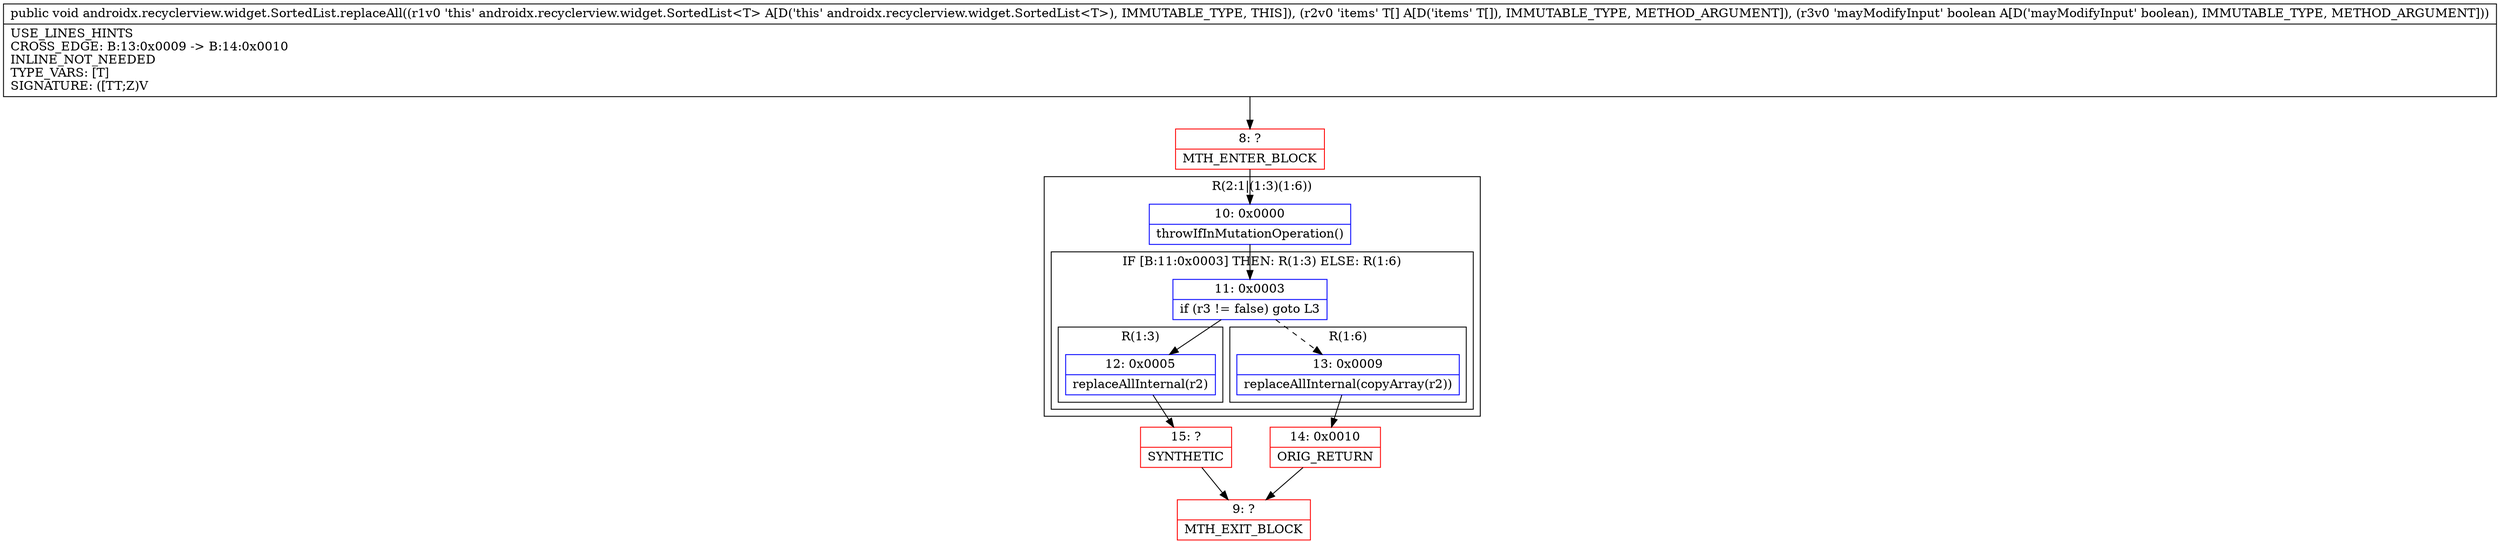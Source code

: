 digraph "CFG forandroidx.recyclerview.widget.SortedList.replaceAll([Ljava\/lang\/Object;Z)V" {
subgraph cluster_Region_1167229737 {
label = "R(2:1|(1:3)(1:6))";
node [shape=record,color=blue];
Node_10 [shape=record,label="{10\:\ 0x0000|throwIfInMutationOperation()\l}"];
subgraph cluster_IfRegion_543834611 {
label = "IF [B:11:0x0003] THEN: R(1:3) ELSE: R(1:6)";
node [shape=record,color=blue];
Node_11 [shape=record,label="{11\:\ 0x0003|if (r3 != false) goto L3\l}"];
subgraph cluster_Region_81218919 {
label = "R(1:3)";
node [shape=record,color=blue];
Node_12 [shape=record,label="{12\:\ 0x0005|replaceAllInternal(r2)\l}"];
}
subgraph cluster_Region_566919776 {
label = "R(1:6)";
node [shape=record,color=blue];
Node_13 [shape=record,label="{13\:\ 0x0009|replaceAllInternal(copyArray(r2))\l}"];
}
}
}
Node_8 [shape=record,color=red,label="{8\:\ ?|MTH_ENTER_BLOCK\l}"];
Node_15 [shape=record,color=red,label="{15\:\ ?|SYNTHETIC\l}"];
Node_9 [shape=record,color=red,label="{9\:\ ?|MTH_EXIT_BLOCK\l}"];
Node_14 [shape=record,color=red,label="{14\:\ 0x0010|ORIG_RETURN\l}"];
MethodNode[shape=record,label="{public void androidx.recyclerview.widget.SortedList.replaceAll((r1v0 'this' androidx.recyclerview.widget.SortedList\<T\> A[D('this' androidx.recyclerview.widget.SortedList\<T\>), IMMUTABLE_TYPE, THIS]), (r2v0 'items' T[] A[D('items' T[]), IMMUTABLE_TYPE, METHOD_ARGUMENT]), (r3v0 'mayModifyInput' boolean A[D('mayModifyInput' boolean), IMMUTABLE_TYPE, METHOD_ARGUMENT]))  | USE_LINES_HINTS\lCROSS_EDGE: B:13:0x0009 \-\> B:14:0x0010\lINLINE_NOT_NEEDED\lTYPE_VARS: [T]\lSIGNATURE: ([TT;Z)V\l}"];
MethodNode -> Node_8;Node_10 -> Node_11;
Node_11 -> Node_12;
Node_11 -> Node_13[style=dashed];
Node_12 -> Node_15;
Node_13 -> Node_14;
Node_8 -> Node_10;
Node_15 -> Node_9;
Node_14 -> Node_9;
}

